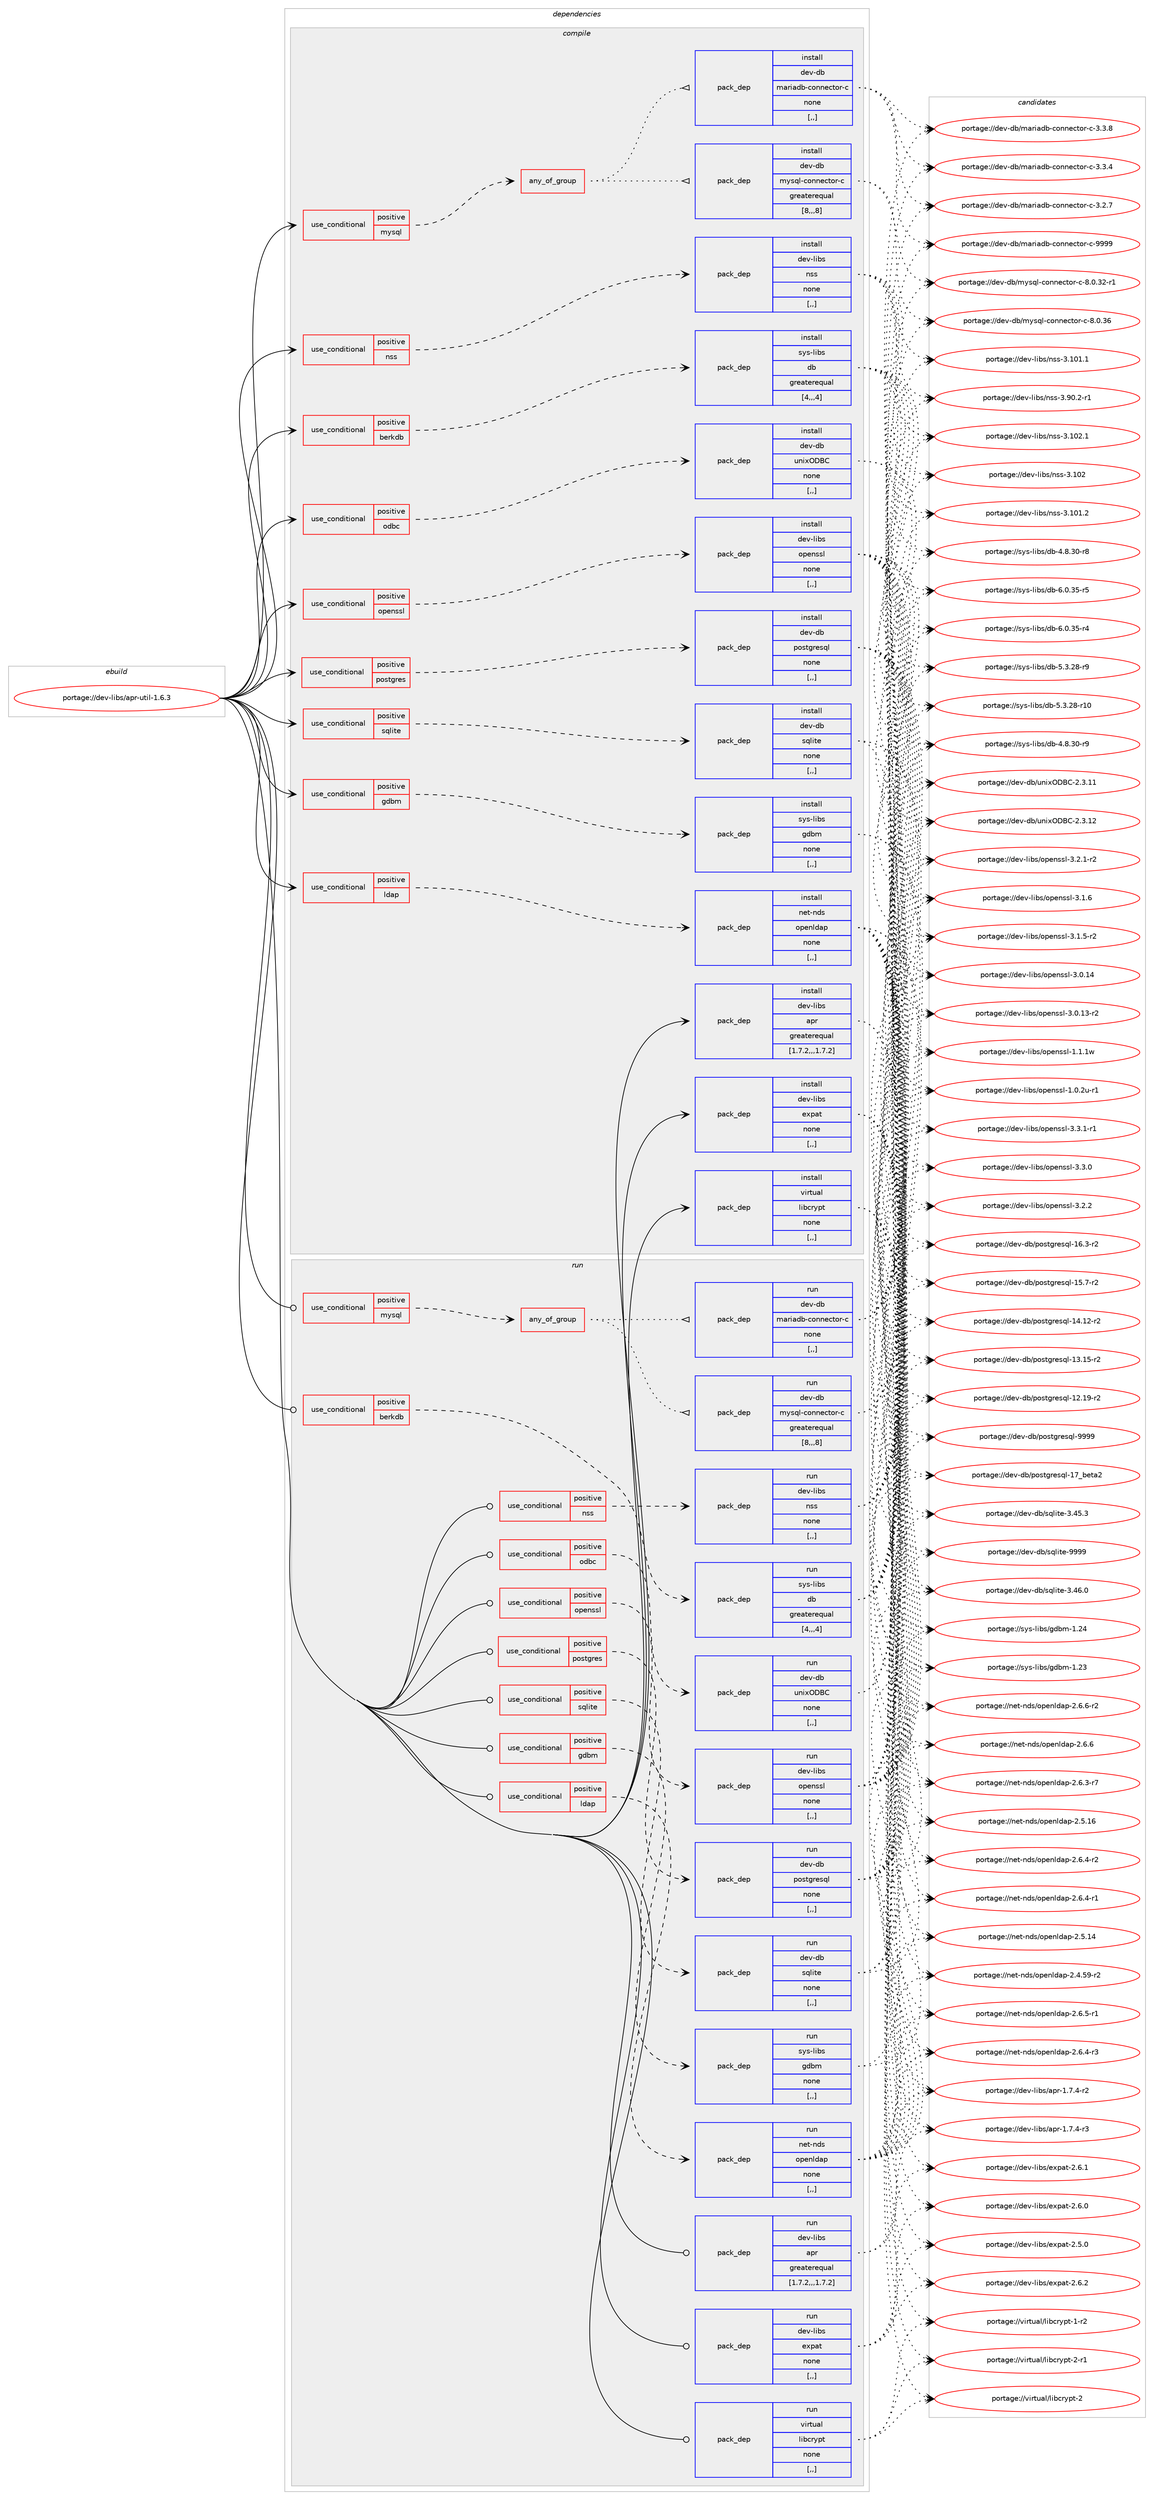 digraph prolog {

# *************
# Graph options
# *************

newrank=true;
concentrate=true;
compound=true;
graph [rankdir=LR,fontname=Helvetica,fontsize=10,ranksep=1.5];#, ranksep=2.5, nodesep=0.2];
edge  [arrowhead=vee];
node  [fontname=Helvetica,fontsize=10];

# **********
# The ebuild
# **********

subgraph cluster_leftcol {
color=gray;
label=<<i>ebuild</i>>;
id [label="portage://dev-libs/apr-util-1.6.3", color=red, width=4, href="../dev-libs/apr-util-1.6.3.svg"];
}

# ****************
# The dependencies
# ****************

subgraph cluster_midcol {
color=gray;
label=<<i>dependencies</i>>;
subgraph cluster_compile {
fillcolor="#eeeeee";
style=filled;
label=<<i>compile</i>>;
subgraph cond25819 {
dependency106706 [label=<<TABLE BORDER="0" CELLBORDER="1" CELLSPACING="0" CELLPADDING="4"><TR><TD ROWSPAN="3" CELLPADDING="10">use_conditional</TD></TR><TR><TD>positive</TD></TR><TR><TD>berkdb</TD></TR></TABLE>>, shape=none, color=red];
subgraph pack79738 {
dependency106707 [label=<<TABLE BORDER="0" CELLBORDER="1" CELLSPACING="0" CELLPADDING="4" WIDTH="220"><TR><TD ROWSPAN="6" CELLPADDING="30">pack_dep</TD></TR><TR><TD WIDTH="110">install</TD></TR><TR><TD>sys-libs</TD></TR><TR><TD>db</TD></TR><TR><TD>greaterequal</TD></TR><TR><TD>[4,,,4]</TD></TR></TABLE>>, shape=none, color=blue];
}
dependency106706:e -> dependency106707:w [weight=20,style="dashed",arrowhead="vee"];
}
id:e -> dependency106706:w [weight=20,style="solid",arrowhead="vee"];
subgraph cond25820 {
dependency106708 [label=<<TABLE BORDER="0" CELLBORDER="1" CELLSPACING="0" CELLPADDING="4"><TR><TD ROWSPAN="3" CELLPADDING="10">use_conditional</TD></TR><TR><TD>positive</TD></TR><TR><TD>gdbm</TD></TR></TABLE>>, shape=none, color=red];
subgraph pack79739 {
dependency106709 [label=<<TABLE BORDER="0" CELLBORDER="1" CELLSPACING="0" CELLPADDING="4" WIDTH="220"><TR><TD ROWSPAN="6" CELLPADDING="30">pack_dep</TD></TR><TR><TD WIDTH="110">install</TD></TR><TR><TD>sys-libs</TD></TR><TR><TD>gdbm</TD></TR><TR><TD>none</TD></TR><TR><TD>[,,]</TD></TR></TABLE>>, shape=none, color=blue];
}
dependency106708:e -> dependency106709:w [weight=20,style="dashed",arrowhead="vee"];
}
id:e -> dependency106708:w [weight=20,style="solid",arrowhead="vee"];
subgraph cond25821 {
dependency106710 [label=<<TABLE BORDER="0" CELLBORDER="1" CELLSPACING="0" CELLPADDING="4"><TR><TD ROWSPAN="3" CELLPADDING="10">use_conditional</TD></TR><TR><TD>positive</TD></TR><TR><TD>ldap</TD></TR></TABLE>>, shape=none, color=red];
subgraph pack79740 {
dependency106711 [label=<<TABLE BORDER="0" CELLBORDER="1" CELLSPACING="0" CELLPADDING="4" WIDTH="220"><TR><TD ROWSPAN="6" CELLPADDING="30">pack_dep</TD></TR><TR><TD WIDTH="110">install</TD></TR><TR><TD>net-nds</TD></TR><TR><TD>openldap</TD></TR><TR><TD>none</TD></TR><TR><TD>[,,]</TD></TR></TABLE>>, shape=none, color=blue];
}
dependency106710:e -> dependency106711:w [weight=20,style="dashed",arrowhead="vee"];
}
id:e -> dependency106710:w [weight=20,style="solid",arrowhead="vee"];
subgraph cond25822 {
dependency106712 [label=<<TABLE BORDER="0" CELLBORDER="1" CELLSPACING="0" CELLPADDING="4"><TR><TD ROWSPAN="3" CELLPADDING="10">use_conditional</TD></TR><TR><TD>positive</TD></TR><TR><TD>mysql</TD></TR></TABLE>>, shape=none, color=red];
subgraph any1009 {
dependency106713 [label=<<TABLE BORDER="0" CELLBORDER="1" CELLSPACING="0" CELLPADDING="4"><TR><TD CELLPADDING="10">any_of_group</TD></TR></TABLE>>, shape=none, color=red];subgraph pack79741 {
dependency106714 [label=<<TABLE BORDER="0" CELLBORDER="1" CELLSPACING="0" CELLPADDING="4" WIDTH="220"><TR><TD ROWSPAN="6" CELLPADDING="30">pack_dep</TD></TR><TR><TD WIDTH="110">install</TD></TR><TR><TD>dev-db</TD></TR><TR><TD>mariadb-connector-c</TD></TR><TR><TD>none</TD></TR><TR><TD>[,,]</TD></TR></TABLE>>, shape=none, color=blue];
}
dependency106713:e -> dependency106714:w [weight=20,style="dotted",arrowhead="oinv"];
subgraph pack79742 {
dependency106715 [label=<<TABLE BORDER="0" CELLBORDER="1" CELLSPACING="0" CELLPADDING="4" WIDTH="220"><TR><TD ROWSPAN="6" CELLPADDING="30">pack_dep</TD></TR><TR><TD WIDTH="110">install</TD></TR><TR><TD>dev-db</TD></TR><TR><TD>mysql-connector-c</TD></TR><TR><TD>greaterequal</TD></TR><TR><TD>[8,,,8]</TD></TR></TABLE>>, shape=none, color=blue];
}
dependency106713:e -> dependency106715:w [weight=20,style="dotted",arrowhead="oinv"];
}
dependency106712:e -> dependency106713:w [weight=20,style="dashed",arrowhead="vee"];
}
id:e -> dependency106712:w [weight=20,style="solid",arrowhead="vee"];
subgraph cond25823 {
dependency106716 [label=<<TABLE BORDER="0" CELLBORDER="1" CELLSPACING="0" CELLPADDING="4"><TR><TD ROWSPAN="3" CELLPADDING="10">use_conditional</TD></TR><TR><TD>positive</TD></TR><TR><TD>nss</TD></TR></TABLE>>, shape=none, color=red];
subgraph pack79743 {
dependency106717 [label=<<TABLE BORDER="0" CELLBORDER="1" CELLSPACING="0" CELLPADDING="4" WIDTH="220"><TR><TD ROWSPAN="6" CELLPADDING="30">pack_dep</TD></TR><TR><TD WIDTH="110">install</TD></TR><TR><TD>dev-libs</TD></TR><TR><TD>nss</TD></TR><TR><TD>none</TD></TR><TR><TD>[,,]</TD></TR></TABLE>>, shape=none, color=blue];
}
dependency106716:e -> dependency106717:w [weight=20,style="dashed",arrowhead="vee"];
}
id:e -> dependency106716:w [weight=20,style="solid",arrowhead="vee"];
subgraph cond25824 {
dependency106718 [label=<<TABLE BORDER="0" CELLBORDER="1" CELLSPACING="0" CELLPADDING="4"><TR><TD ROWSPAN="3" CELLPADDING="10">use_conditional</TD></TR><TR><TD>positive</TD></TR><TR><TD>odbc</TD></TR></TABLE>>, shape=none, color=red];
subgraph pack79744 {
dependency106719 [label=<<TABLE BORDER="0" CELLBORDER="1" CELLSPACING="0" CELLPADDING="4" WIDTH="220"><TR><TD ROWSPAN="6" CELLPADDING="30">pack_dep</TD></TR><TR><TD WIDTH="110">install</TD></TR><TR><TD>dev-db</TD></TR><TR><TD>unixODBC</TD></TR><TR><TD>none</TD></TR><TR><TD>[,,]</TD></TR></TABLE>>, shape=none, color=blue];
}
dependency106718:e -> dependency106719:w [weight=20,style="dashed",arrowhead="vee"];
}
id:e -> dependency106718:w [weight=20,style="solid",arrowhead="vee"];
subgraph cond25825 {
dependency106720 [label=<<TABLE BORDER="0" CELLBORDER="1" CELLSPACING="0" CELLPADDING="4"><TR><TD ROWSPAN="3" CELLPADDING="10">use_conditional</TD></TR><TR><TD>positive</TD></TR><TR><TD>openssl</TD></TR></TABLE>>, shape=none, color=red];
subgraph pack79745 {
dependency106721 [label=<<TABLE BORDER="0" CELLBORDER="1" CELLSPACING="0" CELLPADDING="4" WIDTH="220"><TR><TD ROWSPAN="6" CELLPADDING="30">pack_dep</TD></TR><TR><TD WIDTH="110">install</TD></TR><TR><TD>dev-libs</TD></TR><TR><TD>openssl</TD></TR><TR><TD>none</TD></TR><TR><TD>[,,]</TD></TR></TABLE>>, shape=none, color=blue];
}
dependency106720:e -> dependency106721:w [weight=20,style="dashed",arrowhead="vee"];
}
id:e -> dependency106720:w [weight=20,style="solid",arrowhead="vee"];
subgraph cond25826 {
dependency106722 [label=<<TABLE BORDER="0" CELLBORDER="1" CELLSPACING="0" CELLPADDING="4"><TR><TD ROWSPAN="3" CELLPADDING="10">use_conditional</TD></TR><TR><TD>positive</TD></TR><TR><TD>postgres</TD></TR></TABLE>>, shape=none, color=red];
subgraph pack79746 {
dependency106723 [label=<<TABLE BORDER="0" CELLBORDER="1" CELLSPACING="0" CELLPADDING="4" WIDTH="220"><TR><TD ROWSPAN="6" CELLPADDING="30">pack_dep</TD></TR><TR><TD WIDTH="110">install</TD></TR><TR><TD>dev-db</TD></TR><TR><TD>postgresql</TD></TR><TR><TD>none</TD></TR><TR><TD>[,,]</TD></TR></TABLE>>, shape=none, color=blue];
}
dependency106722:e -> dependency106723:w [weight=20,style="dashed",arrowhead="vee"];
}
id:e -> dependency106722:w [weight=20,style="solid",arrowhead="vee"];
subgraph cond25827 {
dependency106724 [label=<<TABLE BORDER="0" CELLBORDER="1" CELLSPACING="0" CELLPADDING="4"><TR><TD ROWSPAN="3" CELLPADDING="10">use_conditional</TD></TR><TR><TD>positive</TD></TR><TR><TD>sqlite</TD></TR></TABLE>>, shape=none, color=red];
subgraph pack79747 {
dependency106725 [label=<<TABLE BORDER="0" CELLBORDER="1" CELLSPACING="0" CELLPADDING="4" WIDTH="220"><TR><TD ROWSPAN="6" CELLPADDING="30">pack_dep</TD></TR><TR><TD WIDTH="110">install</TD></TR><TR><TD>dev-db</TD></TR><TR><TD>sqlite</TD></TR><TR><TD>none</TD></TR><TR><TD>[,,]</TD></TR></TABLE>>, shape=none, color=blue];
}
dependency106724:e -> dependency106725:w [weight=20,style="dashed",arrowhead="vee"];
}
id:e -> dependency106724:w [weight=20,style="solid",arrowhead="vee"];
subgraph pack79748 {
dependency106726 [label=<<TABLE BORDER="0" CELLBORDER="1" CELLSPACING="0" CELLPADDING="4" WIDTH="220"><TR><TD ROWSPAN="6" CELLPADDING="30">pack_dep</TD></TR><TR><TD WIDTH="110">install</TD></TR><TR><TD>dev-libs</TD></TR><TR><TD>apr</TD></TR><TR><TD>greaterequal</TD></TR><TR><TD>[1.7.2,,,1.7.2]</TD></TR></TABLE>>, shape=none, color=blue];
}
id:e -> dependency106726:w [weight=20,style="solid",arrowhead="vee"];
subgraph pack79749 {
dependency106727 [label=<<TABLE BORDER="0" CELLBORDER="1" CELLSPACING="0" CELLPADDING="4" WIDTH="220"><TR><TD ROWSPAN="6" CELLPADDING="30">pack_dep</TD></TR><TR><TD WIDTH="110">install</TD></TR><TR><TD>dev-libs</TD></TR><TR><TD>expat</TD></TR><TR><TD>none</TD></TR><TR><TD>[,,]</TD></TR></TABLE>>, shape=none, color=blue];
}
id:e -> dependency106727:w [weight=20,style="solid",arrowhead="vee"];
subgraph pack79750 {
dependency106728 [label=<<TABLE BORDER="0" CELLBORDER="1" CELLSPACING="0" CELLPADDING="4" WIDTH="220"><TR><TD ROWSPAN="6" CELLPADDING="30">pack_dep</TD></TR><TR><TD WIDTH="110">install</TD></TR><TR><TD>virtual</TD></TR><TR><TD>libcrypt</TD></TR><TR><TD>none</TD></TR><TR><TD>[,,]</TD></TR></TABLE>>, shape=none, color=blue];
}
id:e -> dependency106728:w [weight=20,style="solid",arrowhead="vee"];
}
subgraph cluster_compileandrun {
fillcolor="#eeeeee";
style=filled;
label=<<i>compile and run</i>>;
}
subgraph cluster_run {
fillcolor="#eeeeee";
style=filled;
label=<<i>run</i>>;
subgraph cond25828 {
dependency106729 [label=<<TABLE BORDER="0" CELLBORDER="1" CELLSPACING="0" CELLPADDING="4"><TR><TD ROWSPAN="3" CELLPADDING="10">use_conditional</TD></TR><TR><TD>positive</TD></TR><TR><TD>berkdb</TD></TR></TABLE>>, shape=none, color=red];
subgraph pack79751 {
dependency106730 [label=<<TABLE BORDER="0" CELLBORDER="1" CELLSPACING="0" CELLPADDING="4" WIDTH="220"><TR><TD ROWSPAN="6" CELLPADDING="30">pack_dep</TD></TR><TR><TD WIDTH="110">run</TD></TR><TR><TD>sys-libs</TD></TR><TR><TD>db</TD></TR><TR><TD>greaterequal</TD></TR><TR><TD>[4,,,4]</TD></TR></TABLE>>, shape=none, color=blue];
}
dependency106729:e -> dependency106730:w [weight=20,style="dashed",arrowhead="vee"];
}
id:e -> dependency106729:w [weight=20,style="solid",arrowhead="odot"];
subgraph cond25829 {
dependency106731 [label=<<TABLE BORDER="0" CELLBORDER="1" CELLSPACING="0" CELLPADDING="4"><TR><TD ROWSPAN="3" CELLPADDING="10">use_conditional</TD></TR><TR><TD>positive</TD></TR><TR><TD>gdbm</TD></TR></TABLE>>, shape=none, color=red];
subgraph pack79752 {
dependency106732 [label=<<TABLE BORDER="0" CELLBORDER="1" CELLSPACING="0" CELLPADDING="4" WIDTH="220"><TR><TD ROWSPAN="6" CELLPADDING="30">pack_dep</TD></TR><TR><TD WIDTH="110">run</TD></TR><TR><TD>sys-libs</TD></TR><TR><TD>gdbm</TD></TR><TR><TD>none</TD></TR><TR><TD>[,,]</TD></TR></TABLE>>, shape=none, color=blue];
}
dependency106731:e -> dependency106732:w [weight=20,style="dashed",arrowhead="vee"];
}
id:e -> dependency106731:w [weight=20,style="solid",arrowhead="odot"];
subgraph cond25830 {
dependency106733 [label=<<TABLE BORDER="0" CELLBORDER="1" CELLSPACING="0" CELLPADDING="4"><TR><TD ROWSPAN="3" CELLPADDING="10">use_conditional</TD></TR><TR><TD>positive</TD></TR><TR><TD>ldap</TD></TR></TABLE>>, shape=none, color=red];
subgraph pack79753 {
dependency106734 [label=<<TABLE BORDER="0" CELLBORDER="1" CELLSPACING="0" CELLPADDING="4" WIDTH="220"><TR><TD ROWSPAN="6" CELLPADDING="30">pack_dep</TD></TR><TR><TD WIDTH="110">run</TD></TR><TR><TD>net-nds</TD></TR><TR><TD>openldap</TD></TR><TR><TD>none</TD></TR><TR><TD>[,,]</TD></TR></TABLE>>, shape=none, color=blue];
}
dependency106733:e -> dependency106734:w [weight=20,style="dashed",arrowhead="vee"];
}
id:e -> dependency106733:w [weight=20,style="solid",arrowhead="odot"];
subgraph cond25831 {
dependency106735 [label=<<TABLE BORDER="0" CELLBORDER="1" CELLSPACING="0" CELLPADDING="4"><TR><TD ROWSPAN="3" CELLPADDING="10">use_conditional</TD></TR><TR><TD>positive</TD></TR><TR><TD>mysql</TD></TR></TABLE>>, shape=none, color=red];
subgraph any1010 {
dependency106736 [label=<<TABLE BORDER="0" CELLBORDER="1" CELLSPACING="0" CELLPADDING="4"><TR><TD CELLPADDING="10">any_of_group</TD></TR></TABLE>>, shape=none, color=red];subgraph pack79754 {
dependency106737 [label=<<TABLE BORDER="0" CELLBORDER="1" CELLSPACING="0" CELLPADDING="4" WIDTH="220"><TR><TD ROWSPAN="6" CELLPADDING="30">pack_dep</TD></TR><TR><TD WIDTH="110">run</TD></TR><TR><TD>dev-db</TD></TR><TR><TD>mariadb-connector-c</TD></TR><TR><TD>none</TD></TR><TR><TD>[,,]</TD></TR></TABLE>>, shape=none, color=blue];
}
dependency106736:e -> dependency106737:w [weight=20,style="dotted",arrowhead="oinv"];
subgraph pack79755 {
dependency106738 [label=<<TABLE BORDER="0" CELLBORDER="1" CELLSPACING="0" CELLPADDING="4" WIDTH="220"><TR><TD ROWSPAN="6" CELLPADDING="30">pack_dep</TD></TR><TR><TD WIDTH="110">run</TD></TR><TR><TD>dev-db</TD></TR><TR><TD>mysql-connector-c</TD></TR><TR><TD>greaterequal</TD></TR><TR><TD>[8,,,8]</TD></TR></TABLE>>, shape=none, color=blue];
}
dependency106736:e -> dependency106738:w [weight=20,style="dotted",arrowhead="oinv"];
}
dependency106735:e -> dependency106736:w [weight=20,style="dashed",arrowhead="vee"];
}
id:e -> dependency106735:w [weight=20,style="solid",arrowhead="odot"];
subgraph cond25832 {
dependency106739 [label=<<TABLE BORDER="0" CELLBORDER="1" CELLSPACING="0" CELLPADDING="4"><TR><TD ROWSPAN="3" CELLPADDING="10">use_conditional</TD></TR><TR><TD>positive</TD></TR><TR><TD>nss</TD></TR></TABLE>>, shape=none, color=red];
subgraph pack79756 {
dependency106740 [label=<<TABLE BORDER="0" CELLBORDER="1" CELLSPACING="0" CELLPADDING="4" WIDTH="220"><TR><TD ROWSPAN="6" CELLPADDING="30">pack_dep</TD></TR><TR><TD WIDTH="110">run</TD></TR><TR><TD>dev-libs</TD></TR><TR><TD>nss</TD></TR><TR><TD>none</TD></TR><TR><TD>[,,]</TD></TR></TABLE>>, shape=none, color=blue];
}
dependency106739:e -> dependency106740:w [weight=20,style="dashed",arrowhead="vee"];
}
id:e -> dependency106739:w [weight=20,style="solid",arrowhead="odot"];
subgraph cond25833 {
dependency106741 [label=<<TABLE BORDER="0" CELLBORDER="1" CELLSPACING="0" CELLPADDING="4"><TR><TD ROWSPAN="3" CELLPADDING="10">use_conditional</TD></TR><TR><TD>positive</TD></TR><TR><TD>odbc</TD></TR></TABLE>>, shape=none, color=red];
subgraph pack79757 {
dependency106742 [label=<<TABLE BORDER="0" CELLBORDER="1" CELLSPACING="0" CELLPADDING="4" WIDTH="220"><TR><TD ROWSPAN="6" CELLPADDING="30">pack_dep</TD></TR><TR><TD WIDTH="110">run</TD></TR><TR><TD>dev-db</TD></TR><TR><TD>unixODBC</TD></TR><TR><TD>none</TD></TR><TR><TD>[,,]</TD></TR></TABLE>>, shape=none, color=blue];
}
dependency106741:e -> dependency106742:w [weight=20,style="dashed",arrowhead="vee"];
}
id:e -> dependency106741:w [weight=20,style="solid",arrowhead="odot"];
subgraph cond25834 {
dependency106743 [label=<<TABLE BORDER="0" CELLBORDER="1" CELLSPACING="0" CELLPADDING="4"><TR><TD ROWSPAN="3" CELLPADDING="10">use_conditional</TD></TR><TR><TD>positive</TD></TR><TR><TD>openssl</TD></TR></TABLE>>, shape=none, color=red];
subgraph pack79758 {
dependency106744 [label=<<TABLE BORDER="0" CELLBORDER="1" CELLSPACING="0" CELLPADDING="4" WIDTH="220"><TR><TD ROWSPAN="6" CELLPADDING="30">pack_dep</TD></TR><TR><TD WIDTH="110">run</TD></TR><TR><TD>dev-libs</TD></TR><TR><TD>openssl</TD></TR><TR><TD>none</TD></TR><TR><TD>[,,]</TD></TR></TABLE>>, shape=none, color=blue];
}
dependency106743:e -> dependency106744:w [weight=20,style="dashed",arrowhead="vee"];
}
id:e -> dependency106743:w [weight=20,style="solid",arrowhead="odot"];
subgraph cond25835 {
dependency106745 [label=<<TABLE BORDER="0" CELLBORDER="1" CELLSPACING="0" CELLPADDING="4"><TR><TD ROWSPAN="3" CELLPADDING="10">use_conditional</TD></TR><TR><TD>positive</TD></TR><TR><TD>postgres</TD></TR></TABLE>>, shape=none, color=red];
subgraph pack79759 {
dependency106746 [label=<<TABLE BORDER="0" CELLBORDER="1" CELLSPACING="0" CELLPADDING="4" WIDTH="220"><TR><TD ROWSPAN="6" CELLPADDING="30">pack_dep</TD></TR><TR><TD WIDTH="110">run</TD></TR><TR><TD>dev-db</TD></TR><TR><TD>postgresql</TD></TR><TR><TD>none</TD></TR><TR><TD>[,,]</TD></TR></TABLE>>, shape=none, color=blue];
}
dependency106745:e -> dependency106746:w [weight=20,style="dashed",arrowhead="vee"];
}
id:e -> dependency106745:w [weight=20,style="solid",arrowhead="odot"];
subgraph cond25836 {
dependency106747 [label=<<TABLE BORDER="0" CELLBORDER="1" CELLSPACING="0" CELLPADDING="4"><TR><TD ROWSPAN="3" CELLPADDING="10">use_conditional</TD></TR><TR><TD>positive</TD></TR><TR><TD>sqlite</TD></TR></TABLE>>, shape=none, color=red];
subgraph pack79760 {
dependency106748 [label=<<TABLE BORDER="0" CELLBORDER="1" CELLSPACING="0" CELLPADDING="4" WIDTH="220"><TR><TD ROWSPAN="6" CELLPADDING="30">pack_dep</TD></TR><TR><TD WIDTH="110">run</TD></TR><TR><TD>dev-db</TD></TR><TR><TD>sqlite</TD></TR><TR><TD>none</TD></TR><TR><TD>[,,]</TD></TR></TABLE>>, shape=none, color=blue];
}
dependency106747:e -> dependency106748:w [weight=20,style="dashed",arrowhead="vee"];
}
id:e -> dependency106747:w [weight=20,style="solid",arrowhead="odot"];
subgraph pack79761 {
dependency106749 [label=<<TABLE BORDER="0" CELLBORDER="1" CELLSPACING="0" CELLPADDING="4" WIDTH="220"><TR><TD ROWSPAN="6" CELLPADDING="30">pack_dep</TD></TR><TR><TD WIDTH="110">run</TD></TR><TR><TD>dev-libs</TD></TR><TR><TD>apr</TD></TR><TR><TD>greaterequal</TD></TR><TR><TD>[1.7.2,,,1.7.2]</TD></TR></TABLE>>, shape=none, color=blue];
}
id:e -> dependency106749:w [weight=20,style="solid",arrowhead="odot"];
subgraph pack79762 {
dependency106750 [label=<<TABLE BORDER="0" CELLBORDER="1" CELLSPACING="0" CELLPADDING="4" WIDTH="220"><TR><TD ROWSPAN="6" CELLPADDING="30">pack_dep</TD></TR><TR><TD WIDTH="110">run</TD></TR><TR><TD>dev-libs</TD></TR><TR><TD>expat</TD></TR><TR><TD>none</TD></TR><TR><TD>[,,]</TD></TR></TABLE>>, shape=none, color=blue];
}
id:e -> dependency106750:w [weight=20,style="solid",arrowhead="odot"];
subgraph pack79763 {
dependency106751 [label=<<TABLE BORDER="0" CELLBORDER="1" CELLSPACING="0" CELLPADDING="4" WIDTH="220"><TR><TD ROWSPAN="6" CELLPADDING="30">pack_dep</TD></TR><TR><TD WIDTH="110">run</TD></TR><TR><TD>virtual</TD></TR><TR><TD>libcrypt</TD></TR><TR><TD>none</TD></TR><TR><TD>[,,]</TD></TR></TABLE>>, shape=none, color=blue];
}
id:e -> dependency106751:w [weight=20,style="solid",arrowhead="odot"];
}
}

# **************
# The candidates
# **************

subgraph cluster_choices {
rank=same;
color=gray;
label=<<i>candidates</i>>;

subgraph choice79738 {
color=black;
nodesep=1;
choice11512111545108105981154710098455446484651534511453 [label="portage://sys-libs/db-6.0.35-r5", color=red, width=4,href="../sys-libs/db-6.0.35-r5.svg"];
choice11512111545108105981154710098455446484651534511452 [label="portage://sys-libs/db-6.0.35-r4", color=red, width=4,href="../sys-libs/db-6.0.35-r4.svg"];
choice11512111545108105981154710098455346514650564511457 [label="portage://sys-libs/db-5.3.28-r9", color=red, width=4,href="../sys-libs/db-5.3.28-r9.svg"];
choice1151211154510810598115471009845534651465056451144948 [label="portage://sys-libs/db-5.3.28-r10", color=red, width=4,href="../sys-libs/db-5.3.28-r10.svg"];
choice11512111545108105981154710098455246564651484511457 [label="portage://sys-libs/db-4.8.30-r9", color=red, width=4,href="../sys-libs/db-4.8.30-r9.svg"];
choice11512111545108105981154710098455246564651484511456 [label="portage://sys-libs/db-4.8.30-r8", color=red, width=4,href="../sys-libs/db-4.8.30-r8.svg"];
dependency106707:e -> choice11512111545108105981154710098455446484651534511453:w [style=dotted,weight="100"];
dependency106707:e -> choice11512111545108105981154710098455446484651534511452:w [style=dotted,weight="100"];
dependency106707:e -> choice11512111545108105981154710098455346514650564511457:w [style=dotted,weight="100"];
dependency106707:e -> choice1151211154510810598115471009845534651465056451144948:w [style=dotted,weight="100"];
dependency106707:e -> choice11512111545108105981154710098455246564651484511457:w [style=dotted,weight="100"];
dependency106707:e -> choice11512111545108105981154710098455246564651484511456:w [style=dotted,weight="100"];
}
subgraph choice79739 {
color=black;
nodesep=1;
choice115121115451081059811547103100981094549465052 [label="portage://sys-libs/gdbm-1.24", color=red, width=4,href="../sys-libs/gdbm-1.24.svg"];
choice115121115451081059811547103100981094549465051 [label="portage://sys-libs/gdbm-1.23", color=red, width=4,href="../sys-libs/gdbm-1.23.svg"];
dependency106709:e -> choice115121115451081059811547103100981094549465052:w [style=dotted,weight="100"];
dependency106709:e -> choice115121115451081059811547103100981094549465051:w [style=dotted,weight="100"];
}
subgraph choice79740 {
color=black;
nodesep=1;
choice1101011164511010011547111112101110108100971124550465446544511450 [label="portage://net-nds/openldap-2.6.6-r2", color=red, width=4,href="../net-nds/openldap-2.6.6-r2.svg"];
choice110101116451101001154711111210111010810097112455046544654 [label="portage://net-nds/openldap-2.6.6", color=red, width=4,href="../net-nds/openldap-2.6.6.svg"];
choice1101011164511010011547111112101110108100971124550465446534511449 [label="portage://net-nds/openldap-2.6.5-r1", color=red, width=4,href="../net-nds/openldap-2.6.5-r1.svg"];
choice1101011164511010011547111112101110108100971124550465446524511451 [label="portage://net-nds/openldap-2.6.4-r3", color=red, width=4,href="../net-nds/openldap-2.6.4-r3.svg"];
choice1101011164511010011547111112101110108100971124550465446524511450 [label="portage://net-nds/openldap-2.6.4-r2", color=red, width=4,href="../net-nds/openldap-2.6.4-r2.svg"];
choice1101011164511010011547111112101110108100971124550465446524511449 [label="portage://net-nds/openldap-2.6.4-r1", color=red, width=4,href="../net-nds/openldap-2.6.4-r1.svg"];
choice1101011164511010011547111112101110108100971124550465446514511455 [label="portage://net-nds/openldap-2.6.3-r7", color=red, width=4,href="../net-nds/openldap-2.6.3-r7.svg"];
choice11010111645110100115471111121011101081009711245504653464954 [label="portage://net-nds/openldap-2.5.16", color=red, width=4,href="../net-nds/openldap-2.5.16.svg"];
choice11010111645110100115471111121011101081009711245504653464952 [label="portage://net-nds/openldap-2.5.14", color=red, width=4,href="../net-nds/openldap-2.5.14.svg"];
choice110101116451101001154711111210111010810097112455046524653574511450 [label="portage://net-nds/openldap-2.4.59-r2", color=red, width=4,href="../net-nds/openldap-2.4.59-r2.svg"];
dependency106711:e -> choice1101011164511010011547111112101110108100971124550465446544511450:w [style=dotted,weight="100"];
dependency106711:e -> choice110101116451101001154711111210111010810097112455046544654:w [style=dotted,weight="100"];
dependency106711:e -> choice1101011164511010011547111112101110108100971124550465446534511449:w [style=dotted,weight="100"];
dependency106711:e -> choice1101011164511010011547111112101110108100971124550465446524511451:w [style=dotted,weight="100"];
dependency106711:e -> choice1101011164511010011547111112101110108100971124550465446524511450:w [style=dotted,weight="100"];
dependency106711:e -> choice1101011164511010011547111112101110108100971124550465446524511449:w [style=dotted,weight="100"];
dependency106711:e -> choice1101011164511010011547111112101110108100971124550465446514511455:w [style=dotted,weight="100"];
dependency106711:e -> choice11010111645110100115471111121011101081009711245504653464954:w [style=dotted,weight="100"];
dependency106711:e -> choice11010111645110100115471111121011101081009711245504653464952:w [style=dotted,weight="100"];
dependency106711:e -> choice110101116451101001154711111210111010810097112455046524653574511450:w [style=dotted,weight="100"];
}
subgraph choice79741 {
color=black;
nodesep=1;
choice10010111845100984710997114105971009845991111101101019911611111445994557575757 [label="portage://dev-db/mariadb-connector-c-9999", color=red, width=4,href="../dev-db/mariadb-connector-c-9999.svg"];
choice1001011184510098471099711410597100984599111110110101991161111144599455146514656 [label="portage://dev-db/mariadb-connector-c-3.3.8", color=red, width=4,href="../dev-db/mariadb-connector-c-3.3.8.svg"];
choice1001011184510098471099711410597100984599111110110101991161111144599455146514652 [label="portage://dev-db/mariadb-connector-c-3.3.4", color=red, width=4,href="../dev-db/mariadb-connector-c-3.3.4.svg"];
choice1001011184510098471099711410597100984599111110110101991161111144599455146504655 [label="portage://dev-db/mariadb-connector-c-3.2.7", color=red, width=4,href="../dev-db/mariadb-connector-c-3.2.7.svg"];
dependency106714:e -> choice10010111845100984710997114105971009845991111101101019911611111445994557575757:w [style=dotted,weight="100"];
dependency106714:e -> choice1001011184510098471099711410597100984599111110110101991161111144599455146514656:w [style=dotted,weight="100"];
dependency106714:e -> choice1001011184510098471099711410597100984599111110110101991161111144599455146514652:w [style=dotted,weight="100"];
dependency106714:e -> choice1001011184510098471099711410597100984599111110110101991161111144599455146504655:w [style=dotted,weight="100"];
}
subgraph choice79742 {
color=black;
nodesep=1;
choice100101118451009847109121115113108459911111011010199116111114459945564648465154 [label="portage://dev-db/mysql-connector-c-8.0.36", color=red, width=4,href="../dev-db/mysql-connector-c-8.0.36.svg"];
choice1001011184510098471091211151131084599111110110101991161111144599455646484651504511449 [label="portage://dev-db/mysql-connector-c-8.0.32-r1", color=red, width=4,href="../dev-db/mysql-connector-c-8.0.32-r1.svg"];
dependency106715:e -> choice100101118451009847109121115113108459911111011010199116111114459945564648465154:w [style=dotted,weight="100"];
dependency106715:e -> choice1001011184510098471091211151131084599111110110101991161111144599455646484651504511449:w [style=dotted,weight="100"];
}
subgraph choice79743 {
color=black;
nodesep=1;
choice1001011184510810598115471101151154551464948504649 [label="portage://dev-libs/nss-3.102.1", color=red, width=4,href="../dev-libs/nss-3.102.1.svg"];
choice100101118451081059811547110115115455146494850 [label="portage://dev-libs/nss-3.102", color=red, width=4,href="../dev-libs/nss-3.102.svg"];
choice1001011184510810598115471101151154551464948494650 [label="portage://dev-libs/nss-3.101.2", color=red, width=4,href="../dev-libs/nss-3.101.2.svg"];
choice1001011184510810598115471101151154551464948494649 [label="portage://dev-libs/nss-3.101.1", color=red, width=4,href="../dev-libs/nss-3.101.1.svg"];
choice100101118451081059811547110115115455146574846504511449 [label="portage://dev-libs/nss-3.90.2-r1", color=red, width=4,href="../dev-libs/nss-3.90.2-r1.svg"];
dependency106717:e -> choice1001011184510810598115471101151154551464948504649:w [style=dotted,weight="100"];
dependency106717:e -> choice100101118451081059811547110115115455146494850:w [style=dotted,weight="100"];
dependency106717:e -> choice1001011184510810598115471101151154551464948494650:w [style=dotted,weight="100"];
dependency106717:e -> choice1001011184510810598115471101151154551464948494649:w [style=dotted,weight="100"];
dependency106717:e -> choice100101118451081059811547110115115455146574846504511449:w [style=dotted,weight="100"];
}
subgraph choice79744 {
color=black;
nodesep=1;
choice1001011184510098471171101051207968666745504651464950 [label="portage://dev-db/unixODBC-2.3.12", color=red, width=4,href="../dev-db/unixODBC-2.3.12.svg"];
choice1001011184510098471171101051207968666745504651464949 [label="portage://dev-db/unixODBC-2.3.11", color=red, width=4,href="../dev-db/unixODBC-2.3.11.svg"];
dependency106719:e -> choice1001011184510098471171101051207968666745504651464950:w [style=dotted,weight="100"];
dependency106719:e -> choice1001011184510098471171101051207968666745504651464949:w [style=dotted,weight="100"];
}
subgraph choice79745 {
color=black;
nodesep=1;
choice1001011184510810598115471111121011101151151084551465146494511449 [label="portage://dev-libs/openssl-3.3.1-r1", color=red, width=4,href="../dev-libs/openssl-3.3.1-r1.svg"];
choice100101118451081059811547111112101110115115108455146514648 [label="portage://dev-libs/openssl-3.3.0", color=red, width=4,href="../dev-libs/openssl-3.3.0.svg"];
choice100101118451081059811547111112101110115115108455146504650 [label="portage://dev-libs/openssl-3.2.2", color=red, width=4,href="../dev-libs/openssl-3.2.2.svg"];
choice1001011184510810598115471111121011101151151084551465046494511450 [label="portage://dev-libs/openssl-3.2.1-r2", color=red, width=4,href="../dev-libs/openssl-3.2.1-r2.svg"];
choice100101118451081059811547111112101110115115108455146494654 [label="portage://dev-libs/openssl-3.1.6", color=red, width=4,href="../dev-libs/openssl-3.1.6.svg"];
choice1001011184510810598115471111121011101151151084551464946534511450 [label="portage://dev-libs/openssl-3.1.5-r2", color=red, width=4,href="../dev-libs/openssl-3.1.5-r2.svg"];
choice10010111845108105981154711111210111011511510845514648464952 [label="portage://dev-libs/openssl-3.0.14", color=red, width=4,href="../dev-libs/openssl-3.0.14.svg"];
choice100101118451081059811547111112101110115115108455146484649514511450 [label="portage://dev-libs/openssl-3.0.13-r2", color=red, width=4,href="../dev-libs/openssl-3.0.13-r2.svg"];
choice100101118451081059811547111112101110115115108454946494649119 [label="portage://dev-libs/openssl-1.1.1w", color=red, width=4,href="../dev-libs/openssl-1.1.1w.svg"];
choice1001011184510810598115471111121011101151151084549464846501174511449 [label="portage://dev-libs/openssl-1.0.2u-r1", color=red, width=4,href="../dev-libs/openssl-1.0.2u-r1.svg"];
dependency106721:e -> choice1001011184510810598115471111121011101151151084551465146494511449:w [style=dotted,weight="100"];
dependency106721:e -> choice100101118451081059811547111112101110115115108455146514648:w [style=dotted,weight="100"];
dependency106721:e -> choice100101118451081059811547111112101110115115108455146504650:w [style=dotted,weight="100"];
dependency106721:e -> choice1001011184510810598115471111121011101151151084551465046494511450:w [style=dotted,weight="100"];
dependency106721:e -> choice100101118451081059811547111112101110115115108455146494654:w [style=dotted,weight="100"];
dependency106721:e -> choice1001011184510810598115471111121011101151151084551464946534511450:w [style=dotted,weight="100"];
dependency106721:e -> choice10010111845108105981154711111210111011511510845514648464952:w [style=dotted,weight="100"];
dependency106721:e -> choice100101118451081059811547111112101110115115108455146484649514511450:w [style=dotted,weight="100"];
dependency106721:e -> choice100101118451081059811547111112101110115115108454946494649119:w [style=dotted,weight="100"];
dependency106721:e -> choice1001011184510810598115471111121011101151151084549464846501174511449:w [style=dotted,weight="100"];
}
subgraph choice79746 {
color=black;
nodesep=1;
choice1001011184510098471121111151161031141011151131084557575757 [label="portage://dev-db/postgresql-9999", color=red, width=4,href="../dev-db/postgresql-9999.svg"];
choice10010111845100984711211111511610311410111511310845495595981011169750 [label="portage://dev-db/postgresql-17_beta2", color=red, width=4,href="../dev-db/postgresql-17_beta2.svg"];
choice10010111845100984711211111511610311410111511310845495446514511450 [label="portage://dev-db/postgresql-16.3-r2", color=red, width=4,href="../dev-db/postgresql-16.3-r2.svg"];
choice10010111845100984711211111511610311410111511310845495346554511450 [label="portage://dev-db/postgresql-15.7-r2", color=red, width=4,href="../dev-db/postgresql-15.7-r2.svg"];
choice1001011184510098471121111151161031141011151131084549524649504511450 [label="portage://dev-db/postgresql-14.12-r2", color=red, width=4,href="../dev-db/postgresql-14.12-r2.svg"];
choice1001011184510098471121111151161031141011151131084549514649534511450 [label="portage://dev-db/postgresql-13.15-r2", color=red, width=4,href="../dev-db/postgresql-13.15-r2.svg"];
choice1001011184510098471121111151161031141011151131084549504649574511450 [label="portage://dev-db/postgresql-12.19-r2", color=red, width=4,href="../dev-db/postgresql-12.19-r2.svg"];
dependency106723:e -> choice1001011184510098471121111151161031141011151131084557575757:w [style=dotted,weight="100"];
dependency106723:e -> choice10010111845100984711211111511610311410111511310845495595981011169750:w [style=dotted,weight="100"];
dependency106723:e -> choice10010111845100984711211111511610311410111511310845495446514511450:w [style=dotted,weight="100"];
dependency106723:e -> choice10010111845100984711211111511610311410111511310845495346554511450:w [style=dotted,weight="100"];
dependency106723:e -> choice1001011184510098471121111151161031141011151131084549524649504511450:w [style=dotted,weight="100"];
dependency106723:e -> choice1001011184510098471121111151161031141011151131084549514649534511450:w [style=dotted,weight="100"];
dependency106723:e -> choice1001011184510098471121111151161031141011151131084549504649574511450:w [style=dotted,weight="100"];
}
subgraph choice79747 {
color=black;
nodesep=1;
choice1001011184510098471151131081051161014557575757 [label="portage://dev-db/sqlite-9999", color=red, width=4,href="../dev-db/sqlite-9999.svg"];
choice10010111845100984711511310810511610145514652544648 [label="portage://dev-db/sqlite-3.46.0", color=red, width=4,href="../dev-db/sqlite-3.46.0.svg"];
choice10010111845100984711511310810511610145514652534651 [label="portage://dev-db/sqlite-3.45.3", color=red, width=4,href="../dev-db/sqlite-3.45.3.svg"];
dependency106725:e -> choice1001011184510098471151131081051161014557575757:w [style=dotted,weight="100"];
dependency106725:e -> choice10010111845100984711511310810511610145514652544648:w [style=dotted,weight="100"];
dependency106725:e -> choice10010111845100984711511310810511610145514652534651:w [style=dotted,weight="100"];
}
subgraph choice79748 {
color=black;
nodesep=1;
choice100101118451081059811547971121144549465546524511451 [label="portage://dev-libs/apr-1.7.4-r3", color=red, width=4,href="../dev-libs/apr-1.7.4-r3.svg"];
choice100101118451081059811547971121144549465546524511450 [label="portage://dev-libs/apr-1.7.4-r2", color=red, width=4,href="../dev-libs/apr-1.7.4-r2.svg"];
dependency106726:e -> choice100101118451081059811547971121144549465546524511451:w [style=dotted,weight="100"];
dependency106726:e -> choice100101118451081059811547971121144549465546524511450:w [style=dotted,weight="100"];
}
subgraph choice79749 {
color=black;
nodesep=1;
choice10010111845108105981154710112011297116455046544650 [label="portage://dev-libs/expat-2.6.2", color=red, width=4,href="../dev-libs/expat-2.6.2.svg"];
choice10010111845108105981154710112011297116455046544649 [label="portage://dev-libs/expat-2.6.1", color=red, width=4,href="../dev-libs/expat-2.6.1.svg"];
choice10010111845108105981154710112011297116455046544648 [label="portage://dev-libs/expat-2.6.0", color=red, width=4,href="../dev-libs/expat-2.6.0.svg"];
choice10010111845108105981154710112011297116455046534648 [label="portage://dev-libs/expat-2.5.0", color=red, width=4,href="../dev-libs/expat-2.5.0.svg"];
dependency106727:e -> choice10010111845108105981154710112011297116455046544650:w [style=dotted,weight="100"];
dependency106727:e -> choice10010111845108105981154710112011297116455046544649:w [style=dotted,weight="100"];
dependency106727:e -> choice10010111845108105981154710112011297116455046544648:w [style=dotted,weight="100"];
dependency106727:e -> choice10010111845108105981154710112011297116455046534648:w [style=dotted,weight="100"];
}
subgraph choice79750 {
color=black;
nodesep=1;
choice1181051141161179710847108105989911412111211645504511449 [label="portage://virtual/libcrypt-2-r1", color=red, width=4,href="../virtual/libcrypt-2-r1.svg"];
choice118105114116117971084710810598991141211121164550 [label="portage://virtual/libcrypt-2", color=red, width=4,href="../virtual/libcrypt-2.svg"];
choice1181051141161179710847108105989911412111211645494511450 [label="portage://virtual/libcrypt-1-r2", color=red, width=4,href="../virtual/libcrypt-1-r2.svg"];
dependency106728:e -> choice1181051141161179710847108105989911412111211645504511449:w [style=dotted,weight="100"];
dependency106728:e -> choice118105114116117971084710810598991141211121164550:w [style=dotted,weight="100"];
dependency106728:e -> choice1181051141161179710847108105989911412111211645494511450:w [style=dotted,weight="100"];
}
subgraph choice79751 {
color=black;
nodesep=1;
choice11512111545108105981154710098455446484651534511453 [label="portage://sys-libs/db-6.0.35-r5", color=red, width=4,href="../sys-libs/db-6.0.35-r5.svg"];
choice11512111545108105981154710098455446484651534511452 [label="portage://sys-libs/db-6.0.35-r4", color=red, width=4,href="../sys-libs/db-6.0.35-r4.svg"];
choice11512111545108105981154710098455346514650564511457 [label="portage://sys-libs/db-5.3.28-r9", color=red, width=4,href="../sys-libs/db-5.3.28-r9.svg"];
choice1151211154510810598115471009845534651465056451144948 [label="portage://sys-libs/db-5.3.28-r10", color=red, width=4,href="../sys-libs/db-5.3.28-r10.svg"];
choice11512111545108105981154710098455246564651484511457 [label="portage://sys-libs/db-4.8.30-r9", color=red, width=4,href="../sys-libs/db-4.8.30-r9.svg"];
choice11512111545108105981154710098455246564651484511456 [label="portage://sys-libs/db-4.8.30-r8", color=red, width=4,href="../sys-libs/db-4.8.30-r8.svg"];
dependency106730:e -> choice11512111545108105981154710098455446484651534511453:w [style=dotted,weight="100"];
dependency106730:e -> choice11512111545108105981154710098455446484651534511452:w [style=dotted,weight="100"];
dependency106730:e -> choice11512111545108105981154710098455346514650564511457:w [style=dotted,weight="100"];
dependency106730:e -> choice1151211154510810598115471009845534651465056451144948:w [style=dotted,weight="100"];
dependency106730:e -> choice11512111545108105981154710098455246564651484511457:w [style=dotted,weight="100"];
dependency106730:e -> choice11512111545108105981154710098455246564651484511456:w [style=dotted,weight="100"];
}
subgraph choice79752 {
color=black;
nodesep=1;
choice115121115451081059811547103100981094549465052 [label="portage://sys-libs/gdbm-1.24", color=red, width=4,href="../sys-libs/gdbm-1.24.svg"];
choice115121115451081059811547103100981094549465051 [label="portage://sys-libs/gdbm-1.23", color=red, width=4,href="../sys-libs/gdbm-1.23.svg"];
dependency106732:e -> choice115121115451081059811547103100981094549465052:w [style=dotted,weight="100"];
dependency106732:e -> choice115121115451081059811547103100981094549465051:w [style=dotted,weight="100"];
}
subgraph choice79753 {
color=black;
nodesep=1;
choice1101011164511010011547111112101110108100971124550465446544511450 [label="portage://net-nds/openldap-2.6.6-r2", color=red, width=4,href="../net-nds/openldap-2.6.6-r2.svg"];
choice110101116451101001154711111210111010810097112455046544654 [label="portage://net-nds/openldap-2.6.6", color=red, width=4,href="../net-nds/openldap-2.6.6.svg"];
choice1101011164511010011547111112101110108100971124550465446534511449 [label="portage://net-nds/openldap-2.6.5-r1", color=red, width=4,href="../net-nds/openldap-2.6.5-r1.svg"];
choice1101011164511010011547111112101110108100971124550465446524511451 [label="portage://net-nds/openldap-2.6.4-r3", color=red, width=4,href="../net-nds/openldap-2.6.4-r3.svg"];
choice1101011164511010011547111112101110108100971124550465446524511450 [label="portage://net-nds/openldap-2.6.4-r2", color=red, width=4,href="../net-nds/openldap-2.6.4-r2.svg"];
choice1101011164511010011547111112101110108100971124550465446524511449 [label="portage://net-nds/openldap-2.6.4-r1", color=red, width=4,href="../net-nds/openldap-2.6.4-r1.svg"];
choice1101011164511010011547111112101110108100971124550465446514511455 [label="portage://net-nds/openldap-2.6.3-r7", color=red, width=4,href="../net-nds/openldap-2.6.3-r7.svg"];
choice11010111645110100115471111121011101081009711245504653464954 [label="portage://net-nds/openldap-2.5.16", color=red, width=4,href="../net-nds/openldap-2.5.16.svg"];
choice11010111645110100115471111121011101081009711245504653464952 [label="portage://net-nds/openldap-2.5.14", color=red, width=4,href="../net-nds/openldap-2.5.14.svg"];
choice110101116451101001154711111210111010810097112455046524653574511450 [label="portage://net-nds/openldap-2.4.59-r2", color=red, width=4,href="../net-nds/openldap-2.4.59-r2.svg"];
dependency106734:e -> choice1101011164511010011547111112101110108100971124550465446544511450:w [style=dotted,weight="100"];
dependency106734:e -> choice110101116451101001154711111210111010810097112455046544654:w [style=dotted,weight="100"];
dependency106734:e -> choice1101011164511010011547111112101110108100971124550465446534511449:w [style=dotted,weight="100"];
dependency106734:e -> choice1101011164511010011547111112101110108100971124550465446524511451:w [style=dotted,weight="100"];
dependency106734:e -> choice1101011164511010011547111112101110108100971124550465446524511450:w [style=dotted,weight="100"];
dependency106734:e -> choice1101011164511010011547111112101110108100971124550465446524511449:w [style=dotted,weight="100"];
dependency106734:e -> choice1101011164511010011547111112101110108100971124550465446514511455:w [style=dotted,weight="100"];
dependency106734:e -> choice11010111645110100115471111121011101081009711245504653464954:w [style=dotted,weight="100"];
dependency106734:e -> choice11010111645110100115471111121011101081009711245504653464952:w [style=dotted,weight="100"];
dependency106734:e -> choice110101116451101001154711111210111010810097112455046524653574511450:w [style=dotted,weight="100"];
}
subgraph choice79754 {
color=black;
nodesep=1;
choice10010111845100984710997114105971009845991111101101019911611111445994557575757 [label="portage://dev-db/mariadb-connector-c-9999", color=red, width=4,href="../dev-db/mariadb-connector-c-9999.svg"];
choice1001011184510098471099711410597100984599111110110101991161111144599455146514656 [label="portage://dev-db/mariadb-connector-c-3.3.8", color=red, width=4,href="../dev-db/mariadb-connector-c-3.3.8.svg"];
choice1001011184510098471099711410597100984599111110110101991161111144599455146514652 [label="portage://dev-db/mariadb-connector-c-3.3.4", color=red, width=4,href="../dev-db/mariadb-connector-c-3.3.4.svg"];
choice1001011184510098471099711410597100984599111110110101991161111144599455146504655 [label="portage://dev-db/mariadb-connector-c-3.2.7", color=red, width=4,href="../dev-db/mariadb-connector-c-3.2.7.svg"];
dependency106737:e -> choice10010111845100984710997114105971009845991111101101019911611111445994557575757:w [style=dotted,weight="100"];
dependency106737:e -> choice1001011184510098471099711410597100984599111110110101991161111144599455146514656:w [style=dotted,weight="100"];
dependency106737:e -> choice1001011184510098471099711410597100984599111110110101991161111144599455146514652:w [style=dotted,weight="100"];
dependency106737:e -> choice1001011184510098471099711410597100984599111110110101991161111144599455146504655:w [style=dotted,weight="100"];
}
subgraph choice79755 {
color=black;
nodesep=1;
choice100101118451009847109121115113108459911111011010199116111114459945564648465154 [label="portage://dev-db/mysql-connector-c-8.0.36", color=red, width=4,href="../dev-db/mysql-connector-c-8.0.36.svg"];
choice1001011184510098471091211151131084599111110110101991161111144599455646484651504511449 [label="portage://dev-db/mysql-connector-c-8.0.32-r1", color=red, width=4,href="../dev-db/mysql-connector-c-8.0.32-r1.svg"];
dependency106738:e -> choice100101118451009847109121115113108459911111011010199116111114459945564648465154:w [style=dotted,weight="100"];
dependency106738:e -> choice1001011184510098471091211151131084599111110110101991161111144599455646484651504511449:w [style=dotted,weight="100"];
}
subgraph choice79756 {
color=black;
nodesep=1;
choice1001011184510810598115471101151154551464948504649 [label="portage://dev-libs/nss-3.102.1", color=red, width=4,href="../dev-libs/nss-3.102.1.svg"];
choice100101118451081059811547110115115455146494850 [label="portage://dev-libs/nss-3.102", color=red, width=4,href="../dev-libs/nss-3.102.svg"];
choice1001011184510810598115471101151154551464948494650 [label="portage://dev-libs/nss-3.101.2", color=red, width=4,href="../dev-libs/nss-3.101.2.svg"];
choice1001011184510810598115471101151154551464948494649 [label="portage://dev-libs/nss-3.101.1", color=red, width=4,href="../dev-libs/nss-3.101.1.svg"];
choice100101118451081059811547110115115455146574846504511449 [label="portage://dev-libs/nss-3.90.2-r1", color=red, width=4,href="../dev-libs/nss-3.90.2-r1.svg"];
dependency106740:e -> choice1001011184510810598115471101151154551464948504649:w [style=dotted,weight="100"];
dependency106740:e -> choice100101118451081059811547110115115455146494850:w [style=dotted,weight="100"];
dependency106740:e -> choice1001011184510810598115471101151154551464948494650:w [style=dotted,weight="100"];
dependency106740:e -> choice1001011184510810598115471101151154551464948494649:w [style=dotted,weight="100"];
dependency106740:e -> choice100101118451081059811547110115115455146574846504511449:w [style=dotted,weight="100"];
}
subgraph choice79757 {
color=black;
nodesep=1;
choice1001011184510098471171101051207968666745504651464950 [label="portage://dev-db/unixODBC-2.3.12", color=red, width=4,href="../dev-db/unixODBC-2.3.12.svg"];
choice1001011184510098471171101051207968666745504651464949 [label="portage://dev-db/unixODBC-2.3.11", color=red, width=4,href="../dev-db/unixODBC-2.3.11.svg"];
dependency106742:e -> choice1001011184510098471171101051207968666745504651464950:w [style=dotted,weight="100"];
dependency106742:e -> choice1001011184510098471171101051207968666745504651464949:w [style=dotted,weight="100"];
}
subgraph choice79758 {
color=black;
nodesep=1;
choice1001011184510810598115471111121011101151151084551465146494511449 [label="portage://dev-libs/openssl-3.3.1-r1", color=red, width=4,href="../dev-libs/openssl-3.3.1-r1.svg"];
choice100101118451081059811547111112101110115115108455146514648 [label="portage://dev-libs/openssl-3.3.0", color=red, width=4,href="../dev-libs/openssl-3.3.0.svg"];
choice100101118451081059811547111112101110115115108455146504650 [label="portage://dev-libs/openssl-3.2.2", color=red, width=4,href="../dev-libs/openssl-3.2.2.svg"];
choice1001011184510810598115471111121011101151151084551465046494511450 [label="portage://dev-libs/openssl-3.2.1-r2", color=red, width=4,href="../dev-libs/openssl-3.2.1-r2.svg"];
choice100101118451081059811547111112101110115115108455146494654 [label="portage://dev-libs/openssl-3.1.6", color=red, width=4,href="../dev-libs/openssl-3.1.6.svg"];
choice1001011184510810598115471111121011101151151084551464946534511450 [label="portage://dev-libs/openssl-3.1.5-r2", color=red, width=4,href="../dev-libs/openssl-3.1.5-r2.svg"];
choice10010111845108105981154711111210111011511510845514648464952 [label="portage://dev-libs/openssl-3.0.14", color=red, width=4,href="../dev-libs/openssl-3.0.14.svg"];
choice100101118451081059811547111112101110115115108455146484649514511450 [label="portage://dev-libs/openssl-3.0.13-r2", color=red, width=4,href="../dev-libs/openssl-3.0.13-r2.svg"];
choice100101118451081059811547111112101110115115108454946494649119 [label="portage://dev-libs/openssl-1.1.1w", color=red, width=4,href="../dev-libs/openssl-1.1.1w.svg"];
choice1001011184510810598115471111121011101151151084549464846501174511449 [label="portage://dev-libs/openssl-1.0.2u-r1", color=red, width=4,href="../dev-libs/openssl-1.0.2u-r1.svg"];
dependency106744:e -> choice1001011184510810598115471111121011101151151084551465146494511449:w [style=dotted,weight="100"];
dependency106744:e -> choice100101118451081059811547111112101110115115108455146514648:w [style=dotted,weight="100"];
dependency106744:e -> choice100101118451081059811547111112101110115115108455146504650:w [style=dotted,weight="100"];
dependency106744:e -> choice1001011184510810598115471111121011101151151084551465046494511450:w [style=dotted,weight="100"];
dependency106744:e -> choice100101118451081059811547111112101110115115108455146494654:w [style=dotted,weight="100"];
dependency106744:e -> choice1001011184510810598115471111121011101151151084551464946534511450:w [style=dotted,weight="100"];
dependency106744:e -> choice10010111845108105981154711111210111011511510845514648464952:w [style=dotted,weight="100"];
dependency106744:e -> choice100101118451081059811547111112101110115115108455146484649514511450:w [style=dotted,weight="100"];
dependency106744:e -> choice100101118451081059811547111112101110115115108454946494649119:w [style=dotted,weight="100"];
dependency106744:e -> choice1001011184510810598115471111121011101151151084549464846501174511449:w [style=dotted,weight="100"];
}
subgraph choice79759 {
color=black;
nodesep=1;
choice1001011184510098471121111151161031141011151131084557575757 [label="portage://dev-db/postgresql-9999", color=red, width=4,href="../dev-db/postgresql-9999.svg"];
choice10010111845100984711211111511610311410111511310845495595981011169750 [label="portage://dev-db/postgresql-17_beta2", color=red, width=4,href="../dev-db/postgresql-17_beta2.svg"];
choice10010111845100984711211111511610311410111511310845495446514511450 [label="portage://dev-db/postgresql-16.3-r2", color=red, width=4,href="../dev-db/postgresql-16.3-r2.svg"];
choice10010111845100984711211111511610311410111511310845495346554511450 [label="portage://dev-db/postgresql-15.7-r2", color=red, width=4,href="../dev-db/postgresql-15.7-r2.svg"];
choice1001011184510098471121111151161031141011151131084549524649504511450 [label="portage://dev-db/postgresql-14.12-r2", color=red, width=4,href="../dev-db/postgresql-14.12-r2.svg"];
choice1001011184510098471121111151161031141011151131084549514649534511450 [label="portage://dev-db/postgresql-13.15-r2", color=red, width=4,href="../dev-db/postgresql-13.15-r2.svg"];
choice1001011184510098471121111151161031141011151131084549504649574511450 [label="portage://dev-db/postgresql-12.19-r2", color=red, width=4,href="../dev-db/postgresql-12.19-r2.svg"];
dependency106746:e -> choice1001011184510098471121111151161031141011151131084557575757:w [style=dotted,weight="100"];
dependency106746:e -> choice10010111845100984711211111511610311410111511310845495595981011169750:w [style=dotted,weight="100"];
dependency106746:e -> choice10010111845100984711211111511610311410111511310845495446514511450:w [style=dotted,weight="100"];
dependency106746:e -> choice10010111845100984711211111511610311410111511310845495346554511450:w [style=dotted,weight="100"];
dependency106746:e -> choice1001011184510098471121111151161031141011151131084549524649504511450:w [style=dotted,weight="100"];
dependency106746:e -> choice1001011184510098471121111151161031141011151131084549514649534511450:w [style=dotted,weight="100"];
dependency106746:e -> choice1001011184510098471121111151161031141011151131084549504649574511450:w [style=dotted,weight="100"];
}
subgraph choice79760 {
color=black;
nodesep=1;
choice1001011184510098471151131081051161014557575757 [label="portage://dev-db/sqlite-9999", color=red, width=4,href="../dev-db/sqlite-9999.svg"];
choice10010111845100984711511310810511610145514652544648 [label="portage://dev-db/sqlite-3.46.0", color=red, width=4,href="../dev-db/sqlite-3.46.0.svg"];
choice10010111845100984711511310810511610145514652534651 [label="portage://dev-db/sqlite-3.45.3", color=red, width=4,href="../dev-db/sqlite-3.45.3.svg"];
dependency106748:e -> choice1001011184510098471151131081051161014557575757:w [style=dotted,weight="100"];
dependency106748:e -> choice10010111845100984711511310810511610145514652544648:w [style=dotted,weight="100"];
dependency106748:e -> choice10010111845100984711511310810511610145514652534651:w [style=dotted,weight="100"];
}
subgraph choice79761 {
color=black;
nodesep=1;
choice100101118451081059811547971121144549465546524511451 [label="portage://dev-libs/apr-1.7.4-r3", color=red, width=4,href="../dev-libs/apr-1.7.4-r3.svg"];
choice100101118451081059811547971121144549465546524511450 [label="portage://dev-libs/apr-1.7.4-r2", color=red, width=4,href="../dev-libs/apr-1.7.4-r2.svg"];
dependency106749:e -> choice100101118451081059811547971121144549465546524511451:w [style=dotted,weight="100"];
dependency106749:e -> choice100101118451081059811547971121144549465546524511450:w [style=dotted,weight="100"];
}
subgraph choice79762 {
color=black;
nodesep=1;
choice10010111845108105981154710112011297116455046544650 [label="portage://dev-libs/expat-2.6.2", color=red, width=4,href="../dev-libs/expat-2.6.2.svg"];
choice10010111845108105981154710112011297116455046544649 [label="portage://dev-libs/expat-2.6.1", color=red, width=4,href="../dev-libs/expat-2.6.1.svg"];
choice10010111845108105981154710112011297116455046544648 [label="portage://dev-libs/expat-2.6.0", color=red, width=4,href="../dev-libs/expat-2.6.0.svg"];
choice10010111845108105981154710112011297116455046534648 [label="portage://dev-libs/expat-2.5.0", color=red, width=4,href="../dev-libs/expat-2.5.0.svg"];
dependency106750:e -> choice10010111845108105981154710112011297116455046544650:w [style=dotted,weight="100"];
dependency106750:e -> choice10010111845108105981154710112011297116455046544649:w [style=dotted,weight="100"];
dependency106750:e -> choice10010111845108105981154710112011297116455046544648:w [style=dotted,weight="100"];
dependency106750:e -> choice10010111845108105981154710112011297116455046534648:w [style=dotted,weight="100"];
}
subgraph choice79763 {
color=black;
nodesep=1;
choice1181051141161179710847108105989911412111211645504511449 [label="portage://virtual/libcrypt-2-r1", color=red, width=4,href="../virtual/libcrypt-2-r1.svg"];
choice118105114116117971084710810598991141211121164550 [label="portage://virtual/libcrypt-2", color=red, width=4,href="../virtual/libcrypt-2.svg"];
choice1181051141161179710847108105989911412111211645494511450 [label="portage://virtual/libcrypt-1-r2", color=red, width=4,href="../virtual/libcrypt-1-r2.svg"];
dependency106751:e -> choice1181051141161179710847108105989911412111211645504511449:w [style=dotted,weight="100"];
dependency106751:e -> choice118105114116117971084710810598991141211121164550:w [style=dotted,weight="100"];
dependency106751:e -> choice1181051141161179710847108105989911412111211645494511450:w [style=dotted,weight="100"];
}
}

}
